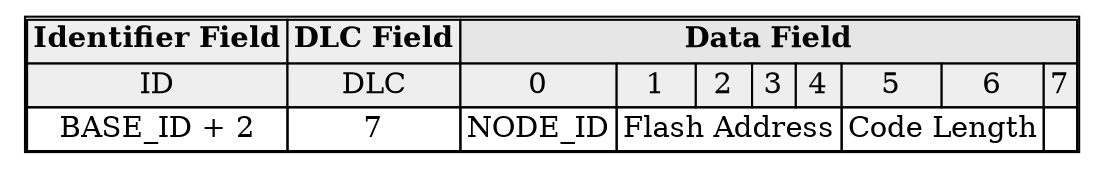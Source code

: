 digraph structs {
node [shape=plaintext]
struct1 [label=<
<TABLE BORDER="1" CELLBORDER="1" CELLSPACING="0">

<tr>
	<td bgcolor="#EEEEEE"><b>Identifier Field</b></td>
	<td bgcolor="#EEEEEE"><b>DLC Field</b></td>
	<td colspan="8" bgcolor="#E6E6E6"><b>Data Field</b></td>
</tr>
<tr>
	<td bgcolor="#EEEEEE">ID</td>
	<td bgcolor="#EEEEEE">DLC</td>
	<td bgcolor="#EEEEEE">0</td>
	<td bgcolor="#EEEEEE">1</td>
	<td bgcolor="#EEEEEE">2</td>
	<td bgcolor="#EEEEEE">3</td>
	<td bgcolor="#EEEEEE">4</td>
	<td bgcolor="#EEEEEE">5</td>
	<td bgcolor="#EEEEEE">6</td>
	<td bgcolor="#EEEEEE">7</td>
</tr>
<tr>
	<td>BASE_ID + 2</td>
	<td>7</td>
	<td>NODE_ID</td>
	<td colspan="4">Flash Address</td>
	<td colspan="2">Code Length</td>
	<td></td>
</tr>

</TABLE>
>];
}